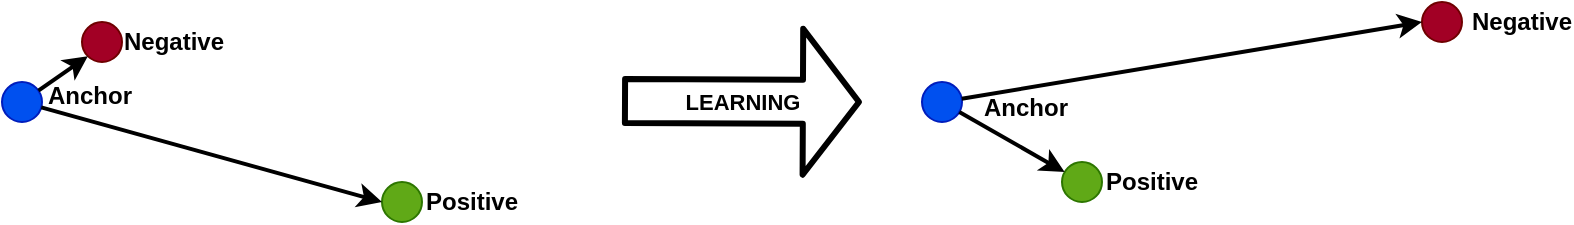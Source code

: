 <mxfile version="14.7.3" type="github">
  <diagram id="Lm1jYbHitj13cExzPW6c" name="Page-1">
    <mxGraphModel dx="1350" dy="774" grid="1" gridSize="10" guides="1" tooltips="1" connect="1" arrows="1" fold="1" page="1" pageScale="1" pageWidth="827" pageHeight="1169" math="0" shadow="0">
      <root>
        <mxCell id="0" />
        <mxCell id="1" parent="0" />
        <mxCell id="ChSlA1NN8_FkukZcsQlX-1" value="" style="ellipse;whiteSpace=wrap;html=1;aspect=fixed;fillColor=#0050ef;strokeColor=#001DBC;fontColor=#ffffff;" vertex="1" parent="1">
          <mxGeometry x="20" y="100" width="20" height="20" as="geometry" />
        </mxCell>
        <mxCell id="ChSlA1NN8_FkukZcsQlX-3" value="" style="ellipse;whiteSpace=wrap;html=1;aspect=fixed;fillColor=#a20025;strokeColor=#6F0000;fontColor=#ffffff;" vertex="1" parent="1">
          <mxGeometry x="60" y="70" width="20" height="20" as="geometry" />
        </mxCell>
        <mxCell id="ChSlA1NN8_FkukZcsQlX-4" value="" style="ellipse;whiteSpace=wrap;html=1;aspect=fixed;fillColor=#60a917;strokeColor=#2D7600;fontColor=#ffffff;" vertex="1" parent="1">
          <mxGeometry x="210" y="150" width="20" height="20" as="geometry" />
        </mxCell>
        <mxCell id="ChSlA1NN8_FkukZcsQlX-5" value="" style="ellipse;whiteSpace=wrap;html=1;aspect=fixed;fillColor=#0050ef;strokeColor=#001DBC;fontColor=#ffffff;" vertex="1" parent="1">
          <mxGeometry x="480" y="100" width="20" height="20" as="geometry" />
        </mxCell>
        <mxCell id="ChSlA1NN8_FkukZcsQlX-6" value="" style="ellipse;whiteSpace=wrap;html=1;aspect=fixed;fillColor=#a20025;strokeColor=#6F0000;fontColor=#ffffff;" vertex="1" parent="1">
          <mxGeometry x="730" y="60" width="20" height="20" as="geometry" />
        </mxCell>
        <mxCell id="ChSlA1NN8_FkukZcsQlX-7" value="" style="ellipse;whiteSpace=wrap;html=1;aspect=fixed;fillColor=#60a917;strokeColor=#2D7600;fontColor=#ffffff;" vertex="1" parent="1">
          <mxGeometry x="550" y="140" width="20" height="20" as="geometry" />
        </mxCell>
        <mxCell id="ChSlA1NN8_FkukZcsQlX-9" value="&lt;b&gt;LEARNING&lt;/b&gt;" style="shape=flexArrow;endArrow=classic;html=1;endWidth=48;endSize=8.35;width=20;strokeWidth=3;" edge="1" parent="1">
          <mxGeometry width="50" height="50" relative="1" as="geometry">
            <mxPoint x="330" y="109.5" as="sourcePoint" />
            <mxPoint x="450" y="110" as="targetPoint" />
          </mxGeometry>
        </mxCell>
        <mxCell id="ChSlA1NN8_FkukZcsQlX-10" value="" style="endArrow=classic;html=1;strokeWidth=2;entryX=0;entryY=1;entryDx=0;entryDy=0;" edge="1" parent="1" source="ChSlA1NN8_FkukZcsQlX-1" target="ChSlA1NN8_FkukZcsQlX-3">
          <mxGeometry width="50" height="50" relative="1" as="geometry">
            <mxPoint x="390" y="420" as="sourcePoint" />
            <mxPoint x="70" y="80" as="targetPoint" />
          </mxGeometry>
        </mxCell>
        <mxCell id="ChSlA1NN8_FkukZcsQlX-11" value="" style="endArrow=classic;html=1;strokeWidth=2;" edge="1" parent="1" source="ChSlA1NN8_FkukZcsQlX-1">
          <mxGeometry width="50" height="50" relative="1" as="geometry">
            <mxPoint x="390" y="420" as="sourcePoint" />
            <mxPoint x="210" y="160" as="targetPoint" />
          </mxGeometry>
        </mxCell>
        <mxCell id="ChSlA1NN8_FkukZcsQlX-13" value="" style="endArrow=classic;html=1;strokeWidth=2;" edge="1" parent="1" source="ChSlA1NN8_FkukZcsQlX-5" target="ChSlA1NN8_FkukZcsQlX-7">
          <mxGeometry width="50" height="50" relative="1" as="geometry">
            <mxPoint x="390" y="420" as="sourcePoint" />
            <mxPoint x="440" y="370" as="targetPoint" />
          </mxGeometry>
        </mxCell>
        <mxCell id="ChSlA1NN8_FkukZcsQlX-14" value="" style="endArrow=classic;html=1;strokeWidth=2;entryX=0;entryY=0.5;entryDx=0;entryDy=0;" edge="1" parent="1" source="ChSlA1NN8_FkukZcsQlX-5" target="ChSlA1NN8_FkukZcsQlX-6">
          <mxGeometry width="50" height="50" relative="1" as="geometry">
            <mxPoint x="490" y="100" as="sourcePoint" />
            <mxPoint x="740" y="70" as="targetPoint" />
          </mxGeometry>
        </mxCell>
        <mxCell id="ChSlA1NN8_FkukZcsQlX-15" value="Anchor" style="text;html=1;strokeColor=none;fillColor=none;align=center;verticalAlign=middle;whiteSpace=wrap;rounded=0;fontStyle=1" vertex="1" parent="1">
          <mxGeometry x="512" y="103" width="40" height="20" as="geometry" />
        </mxCell>
        <mxCell id="ChSlA1NN8_FkukZcsQlX-22" value="Anchor" style="text;html=1;strokeColor=none;fillColor=none;align=center;verticalAlign=middle;whiteSpace=wrap;rounded=0;fontStyle=1" vertex="1" parent="1">
          <mxGeometry x="44" y="97" width="40" height="20" as="geometry" />
        </mxCell>
        <mxCell id="ChSlA1NN8_FkukZcsQlX-23" value="Positive" style="text;html=1;strokeColor=none;fillColor=none;align=center;verticalAlign=middle;whiteSpace=wrap;rounded=0;fontStyle=1" vertex="1" parent="1">
          <mxGeometry x="575" y="140" width="40" height="20" as="geometry" />
        </mxCell>
        <mxCell id="ChSlA1NN8_FkukZcsQlX-24" value="Positive" style="text;html=1;strokeColor=none;fillColor=none;align=center;verticalAlign=middle;whiteSpace=wrap;rounded=0;fontStyle=1" vertex="1" parent="1">
          <mxGeometry x="235" y="150" width="40" height="20" as="geometry" />
        </mxCell>
        <mxCell id="ChSlA1NN8_FkukZcsQlX-25" value="Negative" style="text;html=1;strokeColor=none;fillColor=none;align=center;verticalAlign=middle;whiteSpace=wrap;rounded=0;fontStyle=1" vertex="1" parent="1">
          <mxGeometry x="760" y="60" width="40" height="20" as="geometry" />
        </mxCell>
        <mxCell id="ChSlA1NN8_FkukZcsQlX-26" value="Negative" style="text;html=1;strokeColor=none;fillColor=none;align=center;verticalAlign=middle;whiteSpace=wrap;rounded=0;fontStyle=1" vertex="1" parent="1">
          <mxGeometry x="86" y="70" width="40" height="20" as="geometry" />
        </mxCell>
      </root>
    </mxGraphModel>
  </diagram>
</mxfile>
